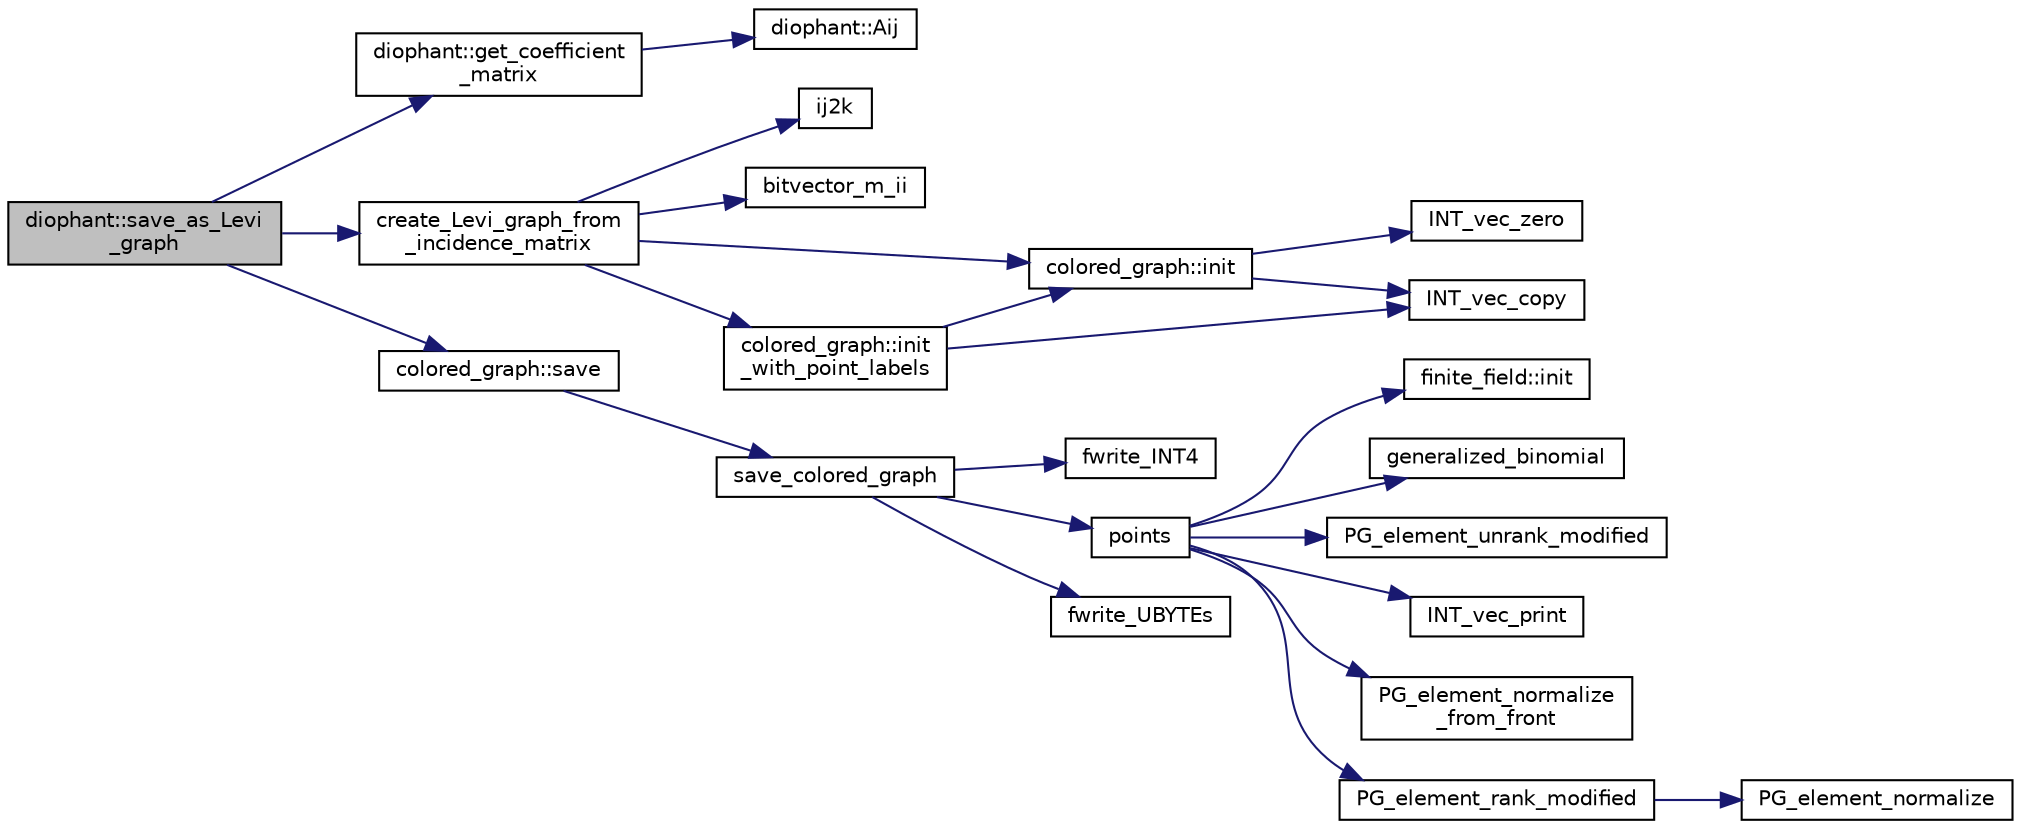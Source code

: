 digraph "diophant::save_as_Levi_graph"
{
  edge [fontname="Helvetica",fontsize="10",labelfontname="Helvetica",labelfontsize="10"];
  node [fontname="Helvetica",fontsize="10",shape=record];
  rankdir="LR";
  Node548 [label="diophant::save_as_Levi\l_graph",height=0.2,width=0.4,color="black", fillcolor="grey75", style="filled", fontcolor="black"];
  Node548 -> Node549 [color="midnightblue",fontsize="10",style="solid",fontname="Helvetica"];
  Node549 [label="diophant::get_coefficient\l_matrix",height=0.2,width=0.4,color="black", fillcolor="white", style="filled",URL="$d7/d9c/classdiophant.html#a63b458bec7327942d408e2b3135aa4e7"];
  Node549 -> Node550 [color="midnightblue",fontsize="10",style="solid",fontname="Helvetica"];
  Node550 [label="diophant::Aij",height=0.2,width=0.4,color="black", fillcolor="white", style="filled",URL="$d7/d9c/classdiophant.html#af86d3bf833485e2f2d7b4a19288fc698"];
  Node548 -> Node551 [color="midnightblue",fontsize="10",style="solid",fontname="Helvetica"];
  Node551 [label="create_Levi_graph_from\l_incidence_matrix",height=0.2,width=0.4,color="black", fillcolor="white", style="filled",URL="$da/da9/galois__global_8_c.html#a985e3f3df23d58f6aa691ba3e5e6f249"];
  Node551 -> Node552 [color="midnightblue",fontsize="10",style="solid",fontname="Helvetica"];
  Node552 [label="ij2k",height=0.2,width=0.4,color="black", fillcolor="white", style="filled",URL="$df/dbf/sajeeb_8_c.html#a68a0fe85ad4b80a9220cb33f9c4c0042"];
  Node551 -> Node553 [color="midnightblue",fontsize="10",style="solid",fontname="Helvetica"];
  Node553 [label="bitvector_m_ii",height=0.2,width=0.4,color="black", fillcolor="white", style="filled",URL="$df/dbf/sajeeb_8_c.html#a31da55e2b26316d582cd322dc670b67b"];
  Node551 -> Node554 [color="midnightblue",fontsize="10",style="solid",fontname="Helvetica"];
  Node554 [label="colored_graph::init\l_with_point_labels",height=0.2,width=0.4,color="black", fillcolor="white", style="filled",URL="$dc/de2/classcolored__graph.html#a988d41f23300407c71570cb7ea06e593"];
  Node554 -> Node555 [color="midnightblue",fontsize="10",style="solid",fontname="Helvetica"];
  Node555 [label="colored_graph::init",height=0.2,width=0.4,color="black", fillcolor="white", style="filled",URL="$dc/de2/classcolored__graph.html#a4b917cdc9c6203a5a750c321e791bc7d"];
  Node555 -> Node556 [color="midnightblue",fontsize="10",style="solid",fontname="Helvetica"];
  Node556 [label="INT_vec_copy",height=0.2,width=0.4,color="black", fillcolor="white", style="filled",URL="$df/dbf/sajeeb_8_c.html#ac2d875e27e009af6ec04d17254d11075"];
  Node555 -> Node557 [color="midnightblue",fontsize="10",style="solid",fontname="Helvetica"];
  Node557 [label="INT_vec_zero",height=0.2,width=0.4,color="black", fillcolor="white", style="filled",URL="$df/dbf/sajeeb_8_c.html#aa8c9c7977203577026080f546fe4980f"];
  Node554 -> Node556 [color="midnightblue",fontsize="10",style="solid",fontname="Helvetica"];
  Node551 -> Node555 [color="midnightblue",fontsize="10",style="solid",fontname="Helvetica"];
  Node548 -> Node558 [color="midnightblue",fontsize="10",style="solid",fontname="Helvetica"];
  Node558 [label="colored_graph::save",height=0.2,width=0.4,color="black", fillcolor="white", style="filled",URL="$dc/de2/classcolored__graph.html#a562912fb7464addacd865057a1a48f75"];
  Node558 -> Node559 [color="midnightblue",fontsize="10",style="solid",fontname="Helvetica"];
  Node559 [label="save_colored_graph",height=0.2,width=0.4,color="black", fillcolor="white", style="filled",URL="$da/da9/galois__global_8_c.html#a1f2e1a9df5b1f9af96c9c1e08fbc98c7"];
  Node559 -> Node560 [color="midnightblue",fontsize="10",style="solid",fontname="Helvetica"];
  Node560 [label="fwrite_INT4",height=0.2,width=0.4,color="black", fillcolor="white", style="filled",URL="$df/dbf/sajeeb_8_c.html#a2e1091b3187c01029a1a1453ce9e8639"];
  Node559 -> Node561 [color="midnightblue",fontsize="10",style="solid",fontname="Helvetica"];
  Node561 [label="points",height=0.2,width=0.4,color="black", fillcolor="white", style="filled",URL="$d7/d83/points_8_c.html#a8a498513b4415e1a4628a70fb6b26817"];
  Node561 -> Node562 [color="midnightblue",fontsize="10",style="solid",fontname="Helvetica"];
  Node562 [label="finite_field::init",height=0.2,width=0.4,color="black", fillcolor="white", style="filled",URL="$df/d5a/classfinite__field.html#a13e75e8165b27464935b50368ee8313c"];
  Node561 -> Node563 [color="midnightblue",fontsize="10",style="solid",fontname="Helvetica"];
  Node563 [label="generalized_binomial",height=0.2,width=0.4,color="black", fillcolor="white", style="filled",URL="$d2/d7c/combinatorics_8_c.html#a24762dc22e45175d18ec1ec1d2556ae8"];
  Node561 -> Node564 [color="midnightblue",fontsize="10",style="solid",fontname="Helvetica"];
  Node564 [label="PG_element_unrank_modified",height=0.2,width=0.4,color="black", fillcolor="white", style="filled",URL="$d4/d67/geometry_8h.html#a83ae9b605d496f6a90345303f6efae64"];
  Node561 -> Node565 [color="midnightblue",fontsize="10",style="solid",fontname="Helvetica"];
  Node565 [label="INT_vec_print",height=0.2,width=0.4,color="black", fillcolor="white", style="filled",URL="$df/dbf/sajeeb_8_c.html#a79a5901af0b47dd0d694109543c027fe"];
  Node561 -> Node566 [color="midnightblue",fontsize="10",style="solid",fontname="Helvetica"];
  Node566 [label="PG_element_normalize\l_from_front",height=0.2,width=0.4,color="black", fillcolor="white", style="filled",URL="$d4/d67/geometry_8h.html#af675caf5f9975573455c8d93cb56bf95"];
  Node561 -> Node567 [color="midnightblue",fontsize="10",style="solid",fontname="Helvetica"];
  Node567 [label="PG_element_rank_modified",height=0.2,width=0.4,color="black", fillcolor="white", style="filled",URL="$d4/d67/geometry_8h.html#a9cd1a8bf5b88a038e33862f6c2c3dd36"];
  Node567 -> Node568 [color="midnightblue",fontsize="10",style="solid",fontname="Helvetica"];
  Node568 [label="PG_element_normalize",height=0.2,width=0.4,color="black", fillcolor="white", style="filled",URL="$df/de4/projective_8_c.html#a5a4c3c1158bad6bab0d786c616bd0996"];
  Node559 -> Node569 [color="midnightblue",fontsize="10",style="solid",fontname="Helvetica"];
  Node569 [label="fwrite_UBYTEs",height=0.2,width=0.4,color="black", fillcolor="white", style="filled",URL="$df/dbf/sajeeb_8_c.html#a3097dee262bebe614d11c8fc47e414d3"];
}
